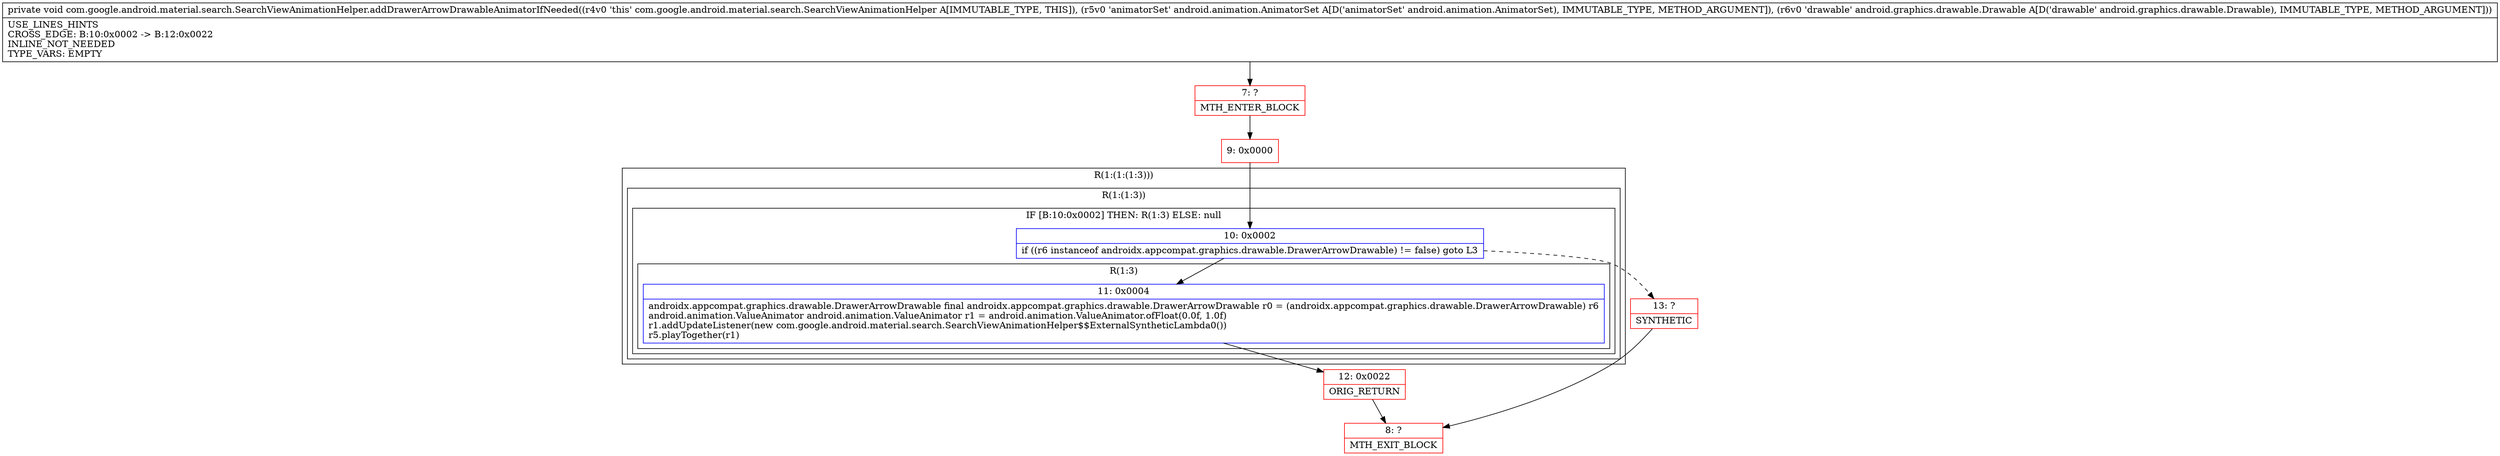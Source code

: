 digraph "CFG forcom.google.android.material.search.SearchViewAnimationHelper.addDrawerArrowDrawableAnimatorIfNeeded(Landroid\/animation\/AnimatorSet;Landroid\/graphics\/drawable\/Drawable;)V" {
subgraph cluster_Region_2023182486 {
label = "R(1:(1:(1:3)))";
node [shape=record,color=blue];
subgraph cluster_Region_2079289572 {
label = "R(1:(1:3))";
node [shape=record,color=blue];
subgraph cluster_IfRegion_131706915 {
label = "IF [B:10:0x0002] THEN: R(1:3) ELSE: null";
node [shape=record,color=blue];
Node_10 [shape=record,label="{10\:\ 0x0002|if ((r6 instanceof androidx.appcompat.graphics.drawable.DrawerArrowDrawable) != false) goto L3\l}"];
subgraph cluster_Region_1007573427 {
label = "R(1:3)";
node [shape=record,color=blue];
Node_11 [shape=record,label="{11\:\ 0x0004|androidx.appcompat.graphics.drawable.DrawerArrowDrawable final androidx.appcompat.graphics.drawable.DrawerArrowDrawable r0 = (androidx.appcompat.graphics.drawable.DrawerArrowDrawable) r6\landroid.animation.ValueAnimator android.animation.ValueAnimator r1 = android.animation.ValueAnimator.ofFloat(0.0f, 1.0f)\lr1.addUpdateListener(new com.google.android.material.search.SearchViewAnimationHelper$$ExternalSyntheticLambda0())\lr5.playTogether(r1)\l}"];
}
}
}
}
Node_7 [shape=record,color=red,label="{7\:\ ?|MTH_ENTER_BLOCK\l}"];
Node_9 [shape=record,color=red,label="{9\:\ 0x0000}"];
Node_12 [shape=record,color=red,label="{12\:\ 0x0022|ORIG_RETURN\l}"];
Node_8 [shape=record,color=red,label="{8\:\ ?|MTH_EXIT_BLOCK\l}"];
Node_13 [shape=record,color=red,label="{13\:\ ?|SYNTHETIC\l}"];
MethodNode[shape=record,label="{private void com.google.android.material.search.SearchViewAnimationHelper.addDrawerArrowDrawableAnimatorIfNeeded((r4v0 'this' com.google.android.material.search.SearchViewAnimationHelper A[IMMUTABLE_TYPE, THIS]), (r5v0 'animatorSet' android.animation.AnimatorSet A[D('animatorSet' android.animation.AnimatorSet), IMMUTABLE_TYPE, METHOD_ARGUMENT]), (r6v0 'drawable' android.graphics.drawable.Drawable A[D('drawable' android.graphics.drawable.Drawable), IMMUTABLE_TYPE, METHOD_ARGUMENT]))  | USE_LINES_HINTS\lCROSS_EDGE: B:10:0x0002 \-\> B:12:0x0022\lINLINE_NOT_NEEDED\lTYPE_VARS: EMPTY\l}"];
MethodNode -> Node_7;Node_10 -> Node_11;
Node_10 -> Node_13[style=dashed];
Node_11 -> Node_12;
Node_7 -> Node_9;
Node_9 -> Node_10;
Node_12 -> Node_8;
Node_13 -> Node_8;
}

